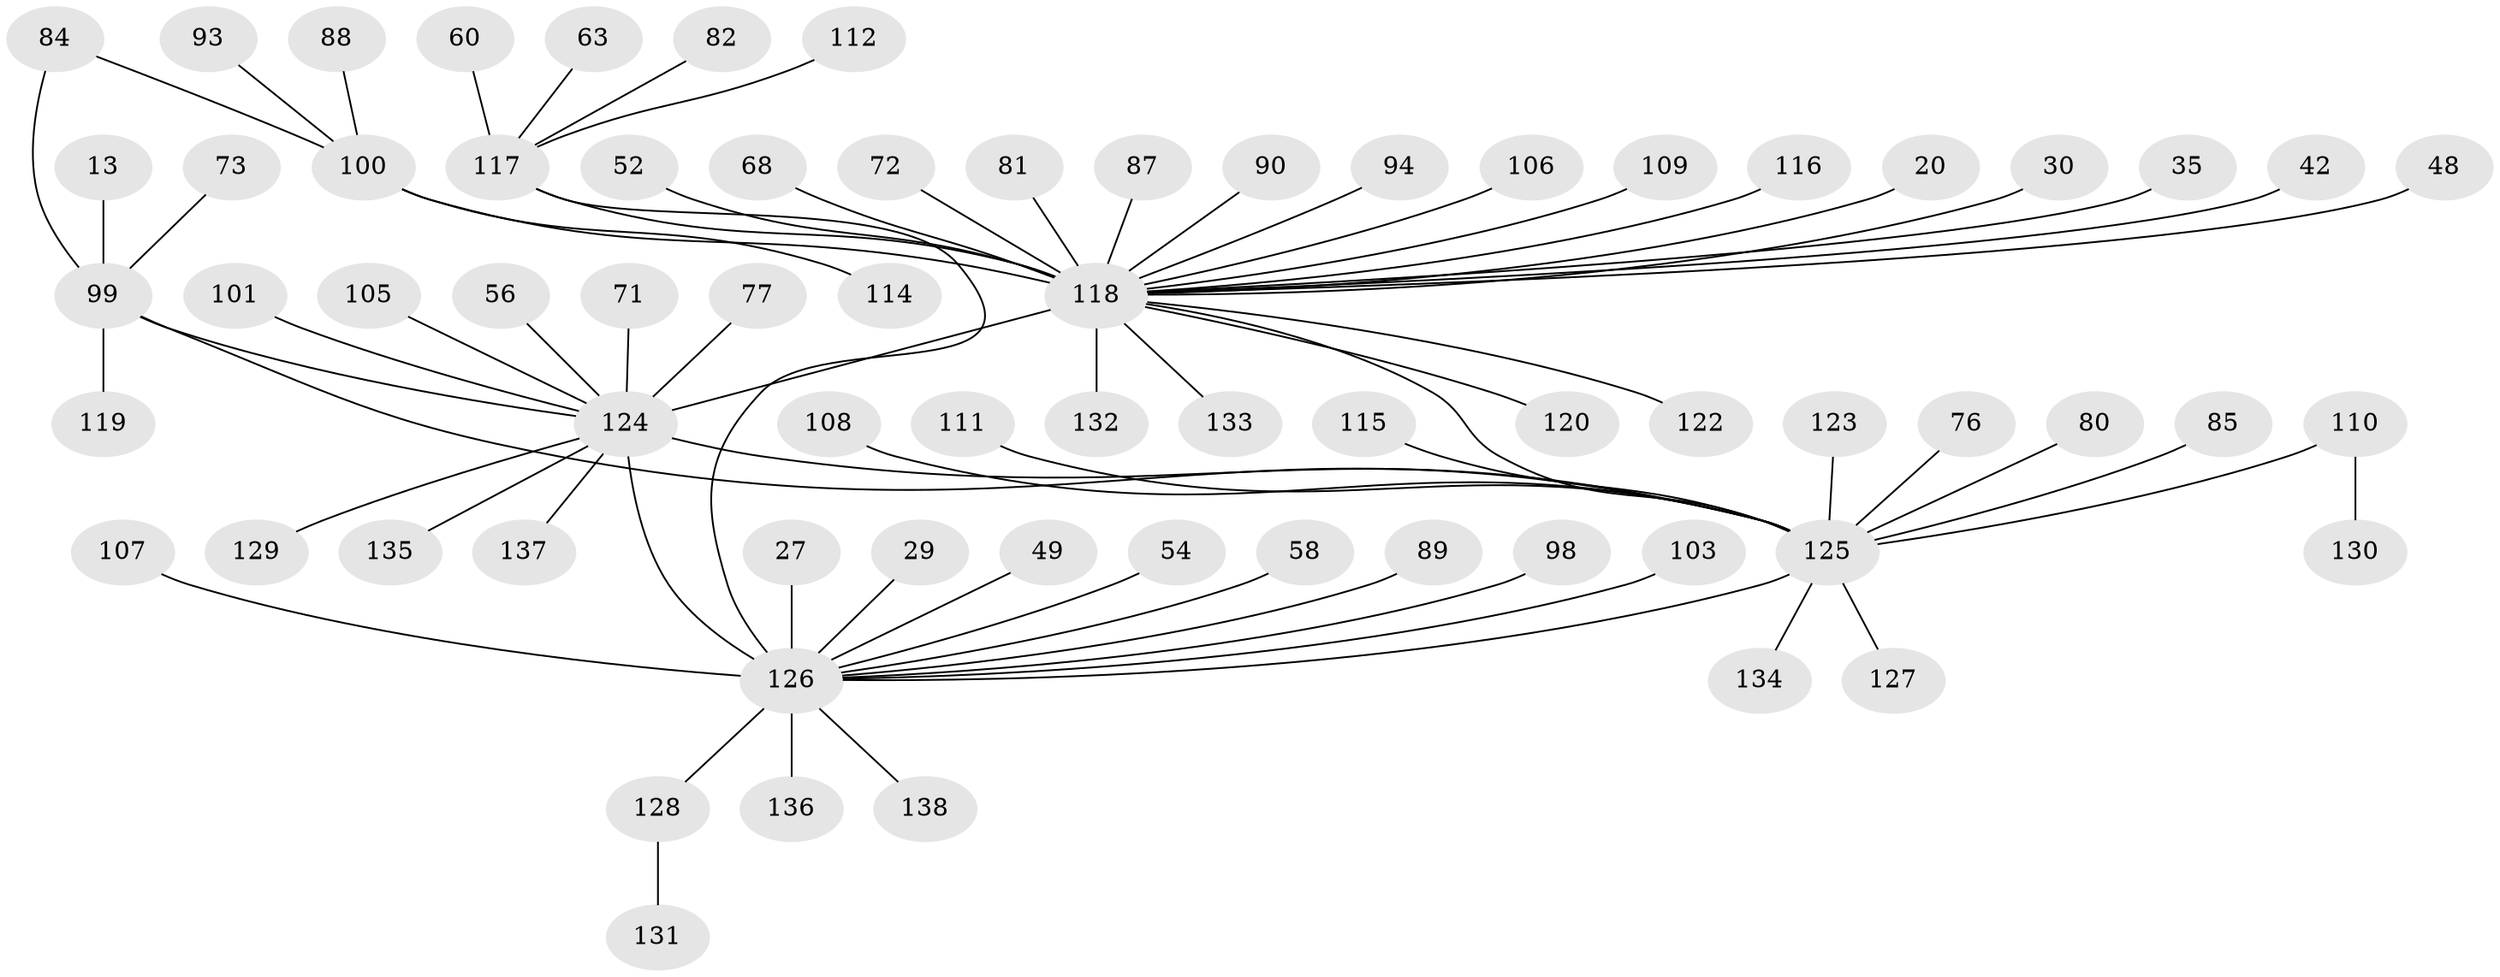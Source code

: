 // original degree distribution, {8: 0.021739130434782608, 26: 0.007246376811594203, 21: 0.007246376811594203, 2: 0.2028985507246377, 3: 0.12318840579710146, 14: 0.007246376811594203, 4: 0.057971014492753624, 1: 0.5362318840579711, 6: 0.007246376811594203, 5: 0.028985507246376812}
// Generated by graph-tools (version 1.1) at 2025/47/03/09/25 04:47:42]
// undirected, 69 vertices, 73 edges
graph export_dot {
graph [start="1"]
  node [color=gray90,style=filled];
  13;
  20;
  27;
  29;
  30;
  35;
  42;
  48;
  49;
  52;
  54;
  56;
  58;
  60;
  63;
  68;
  71;
  72;
  73;
  76;
  77;
  80;
  81 [super="+67"];
  82;
  84;
  85;
  87 [super="+41"];
  88;
  89;
  90;
  93;
  94;
  98;
  99 [super="+65+91+97+15"];
  100 [super="+16+51+61"];
  101;
  103;
  105 [super="+86"];
  106;
  107;
  108;
  109;
  110;
  111;
  112 [super="+70"];
  114;
  115;
  116;
  117 [super="+50+53+64"];
  118 [super="+26+75+113"];
  119;
  120;
  122;
  123;
  124 [super="+34+31+2"];
  125 [super="+92+74+102+83"];
  126 [super="+7+121"];
  127;
  128 [super="+24"];
  129 [super="+62+95"];
  130;
  131;
  132;
  133;
  134;
  135 [super="+21"];
  136;
  137;
  138;
  13 -- 99;
  20 -- 118;
  27 -- 126;
  29 -- 126;
  30 -- 118;
  35 -- 118;
  42 -- 118;
  48 -- 118;
  49 -- 126;
  52 -- 118;
  54 -- 126;
  56 -- 124;
  58 -- 126;
  60 -- 117;
  63 -- 117;
  68 -- 118;
  71 -- 124;
  72 -- 118;
  73 -- 99;
  76 -- 125;
  77 -- 124;
  80 -- 125;
  81 -- 118;
  82 -- 117;
  84 -- 100;
  84 -- 99;
  85 -- 125;
  87 -- 118;
  88 -- 100;
  89 -- 126;
  90 -- 118;
  93 -- 100;
  94 -- 118;
  98 -- 126;
  99 -- 124 [weight=4];
  99 -- 125;
  99 -- 119;
  100 -- 114;
  100 -- 118 [weight=3];
  101 -- 124;
  103 -- 126;
  105 -- 124;
  106 -- 118;
  107 -- 126;
  108 -- 125;
  109 -- 118;
  110 -- 130;
  110 -- 125;
  111 -- 125;
  112 -- 117;
  115 -- 125;
  116 -- 118;
  117 -- 126;
  117 -- 118 [weight=2];
  118 -- 124 [weight=7];
  118 -- 132;
  118 -- 133;
  118 -- 120;
  118 -- 122;
  118 -- 125 [weight=2];
  123 -- 125;
  124 -- 126 [weight=6];
  124 -- 137;
  124 -- 129;
  124 -- 135;
  124 -- 125;
  125 -- 134;
  125 -- 126;
  125 -- 127;
  126 -- 136;
  126 -- 128;
  126 -- 138;
  128 -- 131;
}
